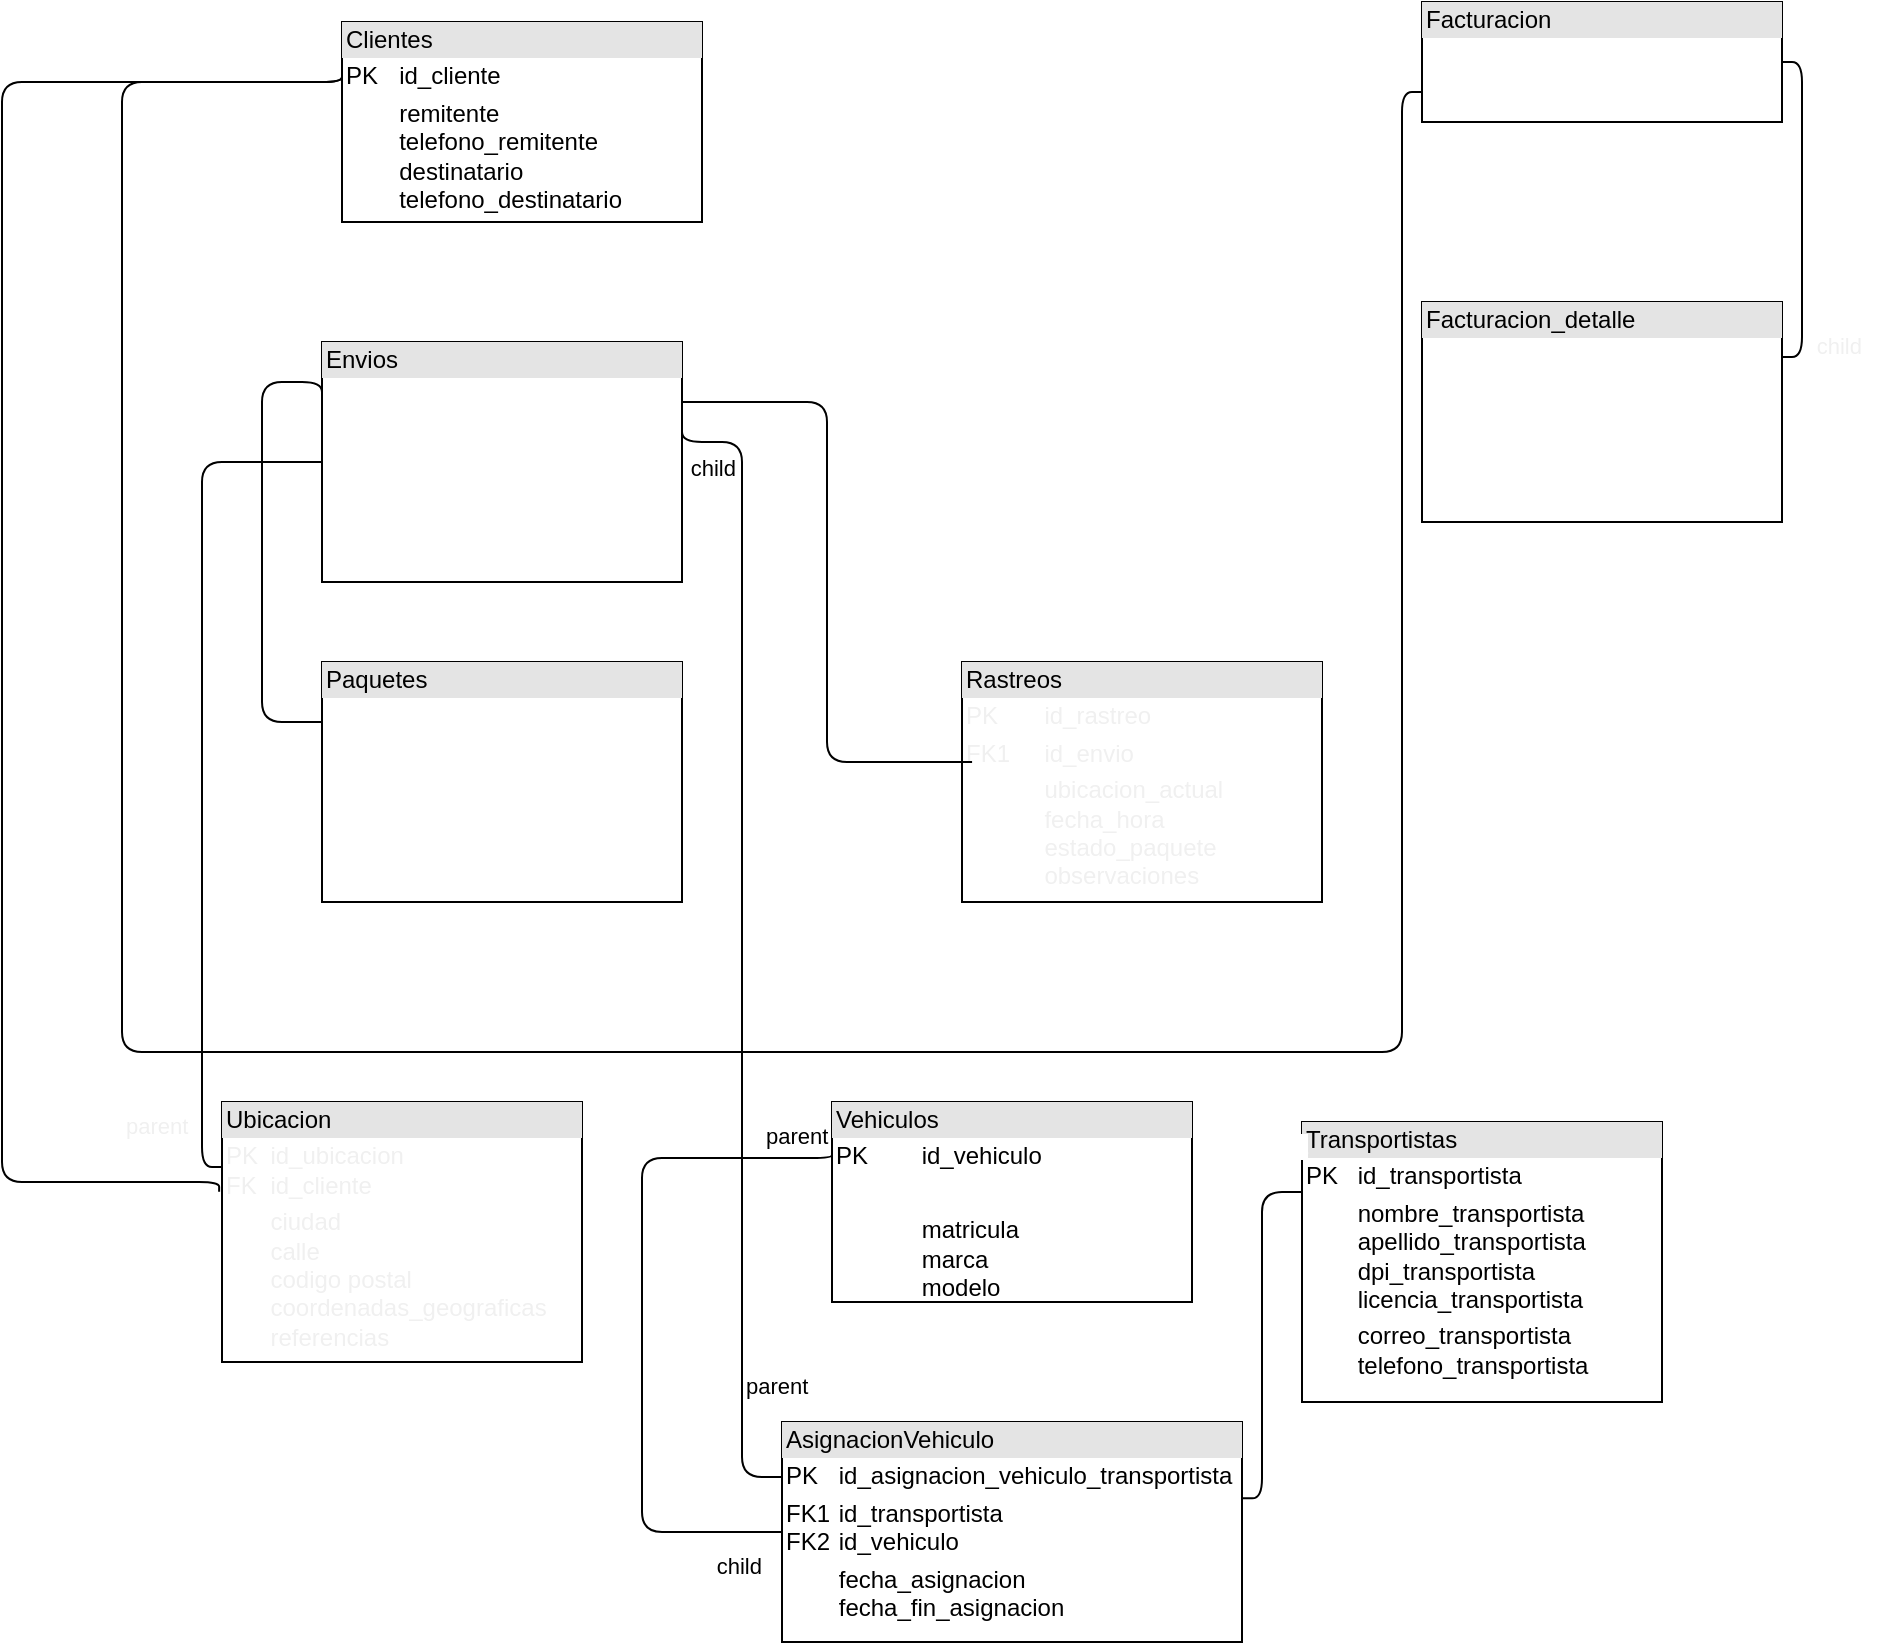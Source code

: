 <mxfile>
    <diagram id="nU3Hn3_t5DXiQGIVdaak" name="Page-1">
        <mxGraphModel dx="599" dy="270" grid="1" gridSize="10" guides="1" tooltips="1" connect="1" arrows="1" fold="1" page="1" pageScale="1" pageWidth="1100" pageHeight="1700" math="0" shadow="0">
            <root>
                <mxCell id="0"/>
                <mxCell id="1" parent="0"/>
                <mxCell id="3" value="&lt;div style=&quot;box-sizing:border-box;width:100%;background:#e4e4e4;padding:2px;&quot;&gt;&lt;font color=&quot;#000000&quot;&gt;Clientes&lt;/font&gt;&lt;/div&gt;&lt;table style=&quot;width:100%;font-size:1em;&quot; cellpadding=&quot;2&quot; cellspacing=&quot;0&quot;&gt;&lt;tbody&gt;&lt;tr&gt;&lt;td&gt;PK&lt;/td&gt;&lt;td&gt;id_cliente&lt;/td&gt;&lt;/tr&gt;&lt;tr&gt;&lt;td&gt;&lt;br&gt;&lt;/td&gt;&lt;td&gt;remitente&lt;br&gt;telefono_remitente&lt;br&gt;destinatario&lt;br&gt;telefono_destinatario&lt;br&gt;&lt;br&gt;&lt;br&gt;&lt;/td&gt;&lt;/tr&gt;&lt;tr&gt;&lt;td&gt;&lt;/td&gt;&lt;td&gt;&lt;br&gt;&lt;br&gt;&lt;/td&gt;&lt;/tr&gt;&lt;/tbody&gt;&lt;/table&gt;" style="verticalAlign=top;align=left;overflow=fill;html=1;" parent="1" vertex="1">
                    <mxGeometry x="170" y="70" width="180" height="100" as="geometry"/>
                </mxCell>
                <mxCell id="4" value="&lt;div style=&quot;box-sizing:border-box;width:100%;background:#e4e4e4;padding:2px;&quot;&gt;Envios&lt;/div&gt;&lt;table style=&quot;width:100%;font-size:1em;&quot; cellpadding=&quot;2&quot; cellspacing=&quot;0&quot;&gt;&lt;tbody&gt;&lt;tr&gt;&lt;td&gt;&lt;font color=&quot;#ffffff&quot;&gt;PK&lt;/font&gt;&lt;/td&gt;&lt;td&gt;&lt;font color=&quot;#ffffff&quot;&gt;id_envio&lt;/font&gt;&lt;/td&gt;&lt;/tr&gt;&lt;tr&gt;&lt;td&gt;&lt;font color=&quot;#ffffff&quot;&gt;FK2&lt;br&gt;FK3&lt;/font&gt;&lt;/td&gt;&lt;td&gt;&lt;font color=&quot;#ffffff&quot;&gt;id_asignacion_transportista&lt;br&gt;id_ubicacion&lt;/font&gt;&lt;/td&gt;&lt;/tr&gt;&lt;tr&gt;&lt;td&gt;&lt;/td&gt;&lt;td&gt;&lt;font color=&quot;#ffffff&quot;&gt;fecha_creacion&lt;br&gt;estado_envio&lt;br&gt;codigo_rastreo&lt;/font&gt;&lt;/td&gt;&lt;/tr&gt;&lt;/tbody&gt;&lt;/table&gt;" style="verticalAlign=top;align=left;overflow=fill;html=1;fontColor=#000000;" parent="1" vertex="1">
                    <mxGeometry x="160" y="230" width="180" height="120" as="geometry"/>
                </mxCell>
                <mxCell id="5" value="&lt;div style=&quot;box-sizing:border-box;width:100%;background:#e4e4e4;padding:2px;&quot;&gt;&lt;font color=&quot;#000000&quot;&gt;Paquetes&lt;/font&gt;&lt;/div&gt;&lt;table style=&quot;width:100%;font-size:1em;&quot; cellpadding=&quot;2&quot; cellspacing=&quot;0&quot;&gt;&lt;tbody&gt;&lt;tr&gt;&lt;td&gt;PK&lt;/td&gt;&lt;td&gt;id_paquete&lt;/td&gt;&lt;/tr&gt;&lt;tr&gt;&lt;td&gt;FK1&lt;/td&gt;&lt;td&gt;id_envio&lt;/td&gt;&lt;/tr&gt;&lt;tr&gt;&lt;td&gt;&lt;/td&gt;&lt;td&gt;descripcion_paquete&lt;br&gt;peso&lt;br&gt;dimensiones&lt;br&gt;valor_declarado&lt;/td&gt;&lt;/tr&gt;&lt;/tbody&gt;&lt;/table&gt;" style="verticalAlign=top;align=left;overflow=fill;html=1;fontColor=#FFFFFF;" parent="1" vertex="1">
                    <mxGeometry x="160" y="390" width="180" height="120" as="geometry"/>
                </mxCell>
                <mxCell id="9" value="" style="endArrow=none;html=1;edgeStyle=orthogonalEdgeStyle;fontColor=#000000;entryX=0;entryY=0.25;entryDx=0;entryDy=0;" parent="1" target="5" edge="1">
                    <mxGeometry relative="1" as="geometry">
                        <mxPoint x="160" y="260" as="sourcePoint"/>
                        <mxPoint x="140" y="490" as="targetPoint"/>
                        <Array as="points">
                            <mxPoint x="160" y="250"/>
                            <mxPoint x="130" y="250"/>
                            <mxPoint x="130" y="420"/>
                        </Array>
                    </mxGeometry>
                </mxCell>
                <mxCell id="10" value="&lt;font color=&quot;#ffffff&quot;&gt;parent&lt;/font&gt;" style="edgeLabel;resizable=0;html=1;align=left;verticalAlign=bottom;fontColor=#000000;" parent="9" connectable="0" vertex="1">
                    <mxGeometry x="-1" relative="1" as="geometry">
                        <mxPoint x="-48" y="-10" as="offset"/>
                    </mxGeometry>
                </mxCell>
                <mxCell id="11" value="&lt;font color=&quot;#ffffff&quot;&gt;child&lt;/font&gt;" style="edgeLabel;resizable=0;html=1;align=right;verticalAlign=bottom;fontColor=#000000;" parent="9" connectable="0" vertex="1">
                    <mxGeometry x="1" relative="1" as="geometry">
                        <mxPoint x="-20" y="20" as="offset"/>
                    </mxGeometry>
                </mxCell>
                <mxCell id="12" value="&lt;div style=&quot;box-sizing:border-box;width:100%;background:#e4e4e4;padding:2px;&quot;&gt;&lt;font color=&quot;#000000&quot;&gt;Transportistas&lt;/font&gt;&lt;/div&gt;&lt;table style=&quot;width:100%;font-size:1em;&quot; cellpadding=&quot;2&quot; cellspacing=&quot;0&quot;&gt;&lt;tbody&gt;&lt;tr&gt;&lt;td&gt;PK&lt;/td&gt;&lt;td&gt;id_transportista&lt;/td&gt;&lt;/tr&gt;&lt;tr&gt;&lt;td&gt;&amp;nbsp; &amp;nbsp;&amp;nbsp;&lt;/td&gt;&lt;td&gt;nombre_transportista&lt;br&gt;apellido_transportista&lt;br&gt;dpi_transportista&lt;br&gt;licencia_transportista&lt;/td&gt;&lt;/tr&gt;&lt;tr&gt;&lt;td&gt;&lt;/td&gt;&lt;td&gt;correo_transportista&lt;br&gt;telefono_transportista&lt;/td&gt;&lt;/tr&gt;&lt;/tbody&gt;&lt;/table&gt;" style="verticalAlign=top;align=left;overflow=fill;html=1;" parent="1" vertex="1">
                    <mxGeometry x="650" y="620" width="180" height="140" as="geometry"/>
                </mxCell>
                <mxCell id="16" value="&lt;div style=&quot;box-sizing:border-box;width:100%;background:#e4e4e4;padding:2px;&quot;&gt;&lt;font color=&quot;#000000&quot;&gt;Rastreos&lt;/font&gt;&lt;/div&gt;&lt;table style=&quot;width:100%;font-size:1em;&quot; cellpadding=&quot;2&quot; cellspacing=&quot;0&quot;&gt;&lt;tbody&gt;&lt;tr&gt;&lt;td&gt;PK&lt;/td&gt;&lt;td&gt;id_rastreo&lt;/td&gt;&lt;/tr&gt;&lt;tr&gt;&lt;td&gt;FK1&lt;/td&gt;&lt;td&gt;id_envio&lt;/td&gt;&lt;/tr&gt;&lt;tr&gt;&lt;td&gt;&lt;/td&gt;&lt;td&gt;ubicacion_actual&lt;br&gt;fecha_hora&lt;br&gt;estado_paquete&lt;br&gt;observaciones&lt;br&gt;&lt;br&gt;&lt;/td&gt;&lt;/tr&gt;&lt;/tbody&gt;&lt;/table&gt;" style="verticalAlign=top;align=left;overflow=fill;html=1;fontColor=#F0F0F0;" parent="1" vertex="1">
                    <mxGeometry x="480" y="390" width="180" height="120" as="geometry"/>
                </mxCell>
                <mxCell id="17" value="" style="endArrow=none;html=1;edgeStyle=elbowEdgeStyle;fontColor=#000000;exitX=1;exitY=0.25;exitDx=0;exitDy=0;entryX=0.028;entryY=0.417;entryDx=0;entryDy=0;entryPerimeter=0;horizontal=1;" parent="1" source="4" target="16" edge="1">
                    <mxGeometry relative="1" as="geometry">
                        <mxPoint x="440" y="310" as="sourcePoint"/>
                        <mxPoint x="600" y="310" as="targetPoint"/>
                    </mxGeometry>
                </mxCell>
                <mxCell id="18" value="&lt;font color=&quot;#ffffff&quot;&gt;parent&lt;/font&gt;" style="edgeLabel;resizable=0;html=1;align=left;verticalAlign=bottom;fontColor=#000000;" parent="17" connectable="0" vertex="1">
                    <mxGeometry x="-1" relative="1" as="geometry">
                        <mxPoint x="10" y="-5" as="offset"/>
                    </mxGeometry>
                </mxCell>
                <mxCell id="19" value="&lt;font color=&quot;#ffffff&quot;&gt;child&lt;/font&gt;" style="edgeLabel;resizable=0;html=1;align=right;verticalAlign=bottom;fontColor=#000000;" parent="17" connectable="0" vertex="1">
                    <mxGeometry x="1" relative="1" as="geometry">
                        <mxPoint x="-25" as="offset"/>
                    </mxGeometry>
                </mxCell>
                <mxCell id="20" value="&lt;div style=&quot;box-sizing:border-box;width:100%;background:#e4e4e4;padding:2px;&quot;&gt;&lt;font color=&quot;#000000&quot;&gt;Facturacion&lt;/font&gt;&lt;/div&gt;&lt;table style=&quot;width:100%;font-size:1em;&quot; cellpadding=&quot;2&quot; cellspacing=&quot;0&quot;&gt;&lt;tbody&gt;&lt;tr&gt;&lt;td&gt;PK&lt;/td&gt;&lt;td&gt;id_factura&lt;/td&gt;&lt;/tr&gt;&lt;tr&gt;&lt;td&gt;FK1&lt;/td&gt;&lt;td&gt;id_cliente&lt;/td&gt;&lt;/tr&gt;&lt;tr&gt;&lt;td&gt;&lt;/td&gt;&lt;td&gt;&lt;br&gt;&lt;/td&gt;&lt;/tr&gt;&lt;/tbody&gt;&lt;/table&gt;" style="verticalAlign=top;align=left;overflow=fill;html=1;fontColor=#FFFFFF;" parent="1" vertex="1">
                    <mxGeometry x="710" y="60" width="180" height="60" as="geometry"/>
                </mxCell>
                <mxCell id="24" value="" style="endArrow=none;html=1;edgeStyle=orthogonalEdgeStyle;fontColor=#000000;entryX=0;entryY=0.75;entryDx=0;entryDy=0;exitX=0;exitY=0.25;exitDx=0;exitDy=0;" parent="1" source="3" target="20" edge="1">
                    <mxGeometry relative="1" as="geometry">
                        <mxPoint x="-10" y="480" as="sourcePoint"/>
                        <mxPoint x="150" y="480" as="targetPoint"/>
                        <Array as="points">
                            <mxPoint x="60" y="100"/>
                            <mxPoint x="60" y="585"/>
                            <mxPoint x="700" y="585"/>
                            <mxPoint x="700" y="105"/>
                        </Array>
                    </mxGeometry>
                </mxCell>
                <mxCell id="25" value="&lt;font color=&quot;#ffffff&quot;&gt;parent&lt;/font&gt;" style="edgeLabel;resizable=0;html=1;align=left;verticalAlign=bottom;fontColor=#000000;" parent="24" connectable="0" vertex="1">
                    <mxGeometry x="-1" relative="1" as="geometry">
                        <mxPoint x="-50" y="28" as="offset"/>
                    </mxGeometry>
                </mxCell>
                <mxCell id="26" value="&lt;font color=&quot;#ffffff&quot;&gt;child&lt;/font&gt;" style="edgeLabel;resizable=0;html=1;align=right;verticalAlign=bottom;fontColor=#000000;" parent="24" connectable="0" vertex="1">
                    <mxGeometry x="1" relative="1" as="geometry">
                        <mxPoint x="-10" y="-5" as="offset"/>
                    </mxGeometry>
                </mxCell>
                <mxCell id="27" value="&lt;div style=&quot;box-sizing:border-box;width:100%;background:#e4e4e4;padding:2px;&quot;&gt;&lt;font color=&quot;#000000&quot;&gt;Facturacion_detalle&lt;/font&gt;&lt;/div&gt;&lt;table style=&quot;width:100%;font-size:1em;&quot; cellpadding=&quot;2&quot; cellspacing=&quot;0&quot;&gt;&lt;tbody&gt;&lt;tr&gt;&lt;td&gt;PK&lt;/td&gt;&lt;td&gt;id_factura_detalle&lt;/td&gt;&lt;/tr&gt;&lt;tr&gt;&lt;td&gt;FK1&lt;/td&gt;&lt;td&gt;id_factura&lt;/td&gt;&lt;/tr&gt;&lt;tr&gt;&lt;td&gt;&lt;/td&gt;&lt;td&gt;monto total&lt;br&gt;fecha_facturacion&lt;br&gt;metodo_pago&lt;/td&gt;&lt;/tr&gt;&lt;/tbody&gt;&lt;/table&gt;" style="verticalAlign=top;align=left;overflow=fill;html=1;fontColor=#FFFFFF;" parent="1" vertex="1">
                    <mxGeometry x="710" y="210" width="180" height="110" as="geometry"/>
                </mxCell>
                <mxCell id="30" value="" style="endArrow=none;html=1;edgeStyle=orthogonalEdgeStyle;fontColor=#000000;entryX=1;entryY=0.25;entryDx=0;entryDy=0;exitX=1;exitY=0.5;exitDx=0;exitDy=0;" parent="1" source="20" target="27" edge="1">
                    <mxGeometry relative="1" as="geometry">
                        <mxPoint x="350" y="670" as="sourcePoint"/>
                        <mxPoint x="510" y="670" as="targetPoint"/>
                    </mxGeometry>
                </mxCell>
                <mxCell id="31" value="&lt;font color=&quot;#ffffff&quot;&gt;parent&lt;/font&gt;" style="edgeLabel;resizable=0;html=1;align=left;verticalAlign=bottom;fontColor=#000000;" parent="30" connectable="0" vertex="1">
                    <mxGeometry x="-1" relative="1" as="geometry">
                        <mxPoint x="20" y="10" as="offset"/>
                    </mxGeometry>
                </mxCell>
                <mxCell id="32" value="&lt;font color=&quot;#f0f0f0&quot;&gt;child&lt;/font&gt;" style="edgeLabel;resizable=0;html=1;align=right;verticalAlign=bottom;fontColor=#000000;" parent="30" connectable="0" vertex="1">
                    <mxGeometry x="1" relative="1" as="geometry">
                        <mxPoint x="40" y="3" as="offset"/>
                    </mxGeometry>
                </mxCell>
                <mxCell id="33" value="&lt;div style=&quot;box-sizing:border-box;width:100%;background:#e4e4e4;padding:2px;&quot;&gt;&lt;font color=&quot;#000000&quot;&gt;Ubicacion&lt;/font&gt;&lt;/div&gt;&lt;table style=&quot;width:100%;font-size:1em;&quot; cellpadding=&quot;2&quot; cellspacing=&quot;0&quot;&gt;&lt;tbody&gt;&lt;tr&gt;&lt;td&gt;PK&lt;br&gt;FK&lt;/td&gt;&lt;td&gt;id_ubicacion&lt;br&gt;id_cliente&lt;br&gt;&lt;/td&gt;&lt;/tr&gt;&lt;tr&gt;&lt;td&gt;&lt;br&gt;&lt;/td&gt;&lt;td&gt;ciudad&lt;br&gt;calle&lt;br&gt;codigo postal&lt;br&gt;coordenadas_geograficas&lt;br&gt;referencias&lt;br&gt;&lt;/td&gt;&lt;/tr&gt;&lt;/tbody&gt;&lt;/table&gt;" style="verticalAlign=top;align=left;overflow=fill;html=1;fontColor=#F0F0F0;" parent="1" vertex="1">
                    <mxGeometry x="110" y="610" width="180" height="130" as="geometry"/>
                </mxCell>
                <mxCell id="35" value="" style="endArrow=none;html=1;edgeStyle=orthogonalEdgeStyle;fontColor=#000000;exitX=0;exitY=0.25;exitDx=0;exitDy=0;entryX=0;entryY=0.5;entryDx=0;entryDy=0;" parent="1" source="33" target="4" edge="1">
                    <mxGeometry relative="1" as="geometry">
                        <mxPoint x="30" y="560" as="sourcePoint"/>
                        <mxPoint x="140" y="520" as="targetPoint"/>
                    </mxGeometry>
                </mxCell>
                <mxCell id="36" value="&lt;font color=&quot;#f0f0f0&quot;&gt;parent&lt;/font&gt;" style="edgeLabel;resizable=0;html=1;align=left;verticalAlign=bottom;fontColor=#000000;" parent="35" connectable="0" vertex="1">
                    <mxGeometry x="-1" relative="1" as="geometry">
                        <mxPoint x="-50" y="-12" as="offset"/>
                    </mxGeometry>
                </mxCell>
                <mxCell id="37" value="&lt;font color=&quot;#ffffff&quot;&gt;child&lt;/font&gt;" style="edgeLabel;resizable=0;html=1;align=right;verticalAlign=bottom;fontColor=#000000;" parent="35" connectable="0" vertex="1">
                    <mxGeometry x="1" relative="1" as="geometry">
                        <mxPoint x="-70" y="30" as="offset"/>
                    </mxGeometry>
                </mxCell>
                <mxCell id="38" value="&lt;div style=&quot;box-sizing:border-box;width:100%;background:#e4e4e4;padding:2px;&quot;&gt;&lt;font color=&quot;#000000&quot;&gt;Vehiculos&lt;/font&gt;&lt;/div&gt;&lt;table style=&quot;width:100%;font-size:1em;&quot; cellpadding=&quot;2&quot; cellspacing=&quot;0&quot;&gt;&lt;tbody&gt;&lt;tr&gt;&lt;td&gt;PK&lt;/td&gt;&lt;td&gt;id_vehiculo&lt;/td&gt;&lt;/tr&gt;&lt;tr&gt;&lt;td&gt;&lt;br&gt;&lt;/td&gt;&lt;td&gt;&lt;br&gt;&lt;/td&gt;&lt;/tr&gt;&lt;tr&gt;&lt;td&gt;&lt;/td&gt;&lt;td&gt;matricula&lt;br&gt;marca&lt;br&gt;modelo&lt;br&gt;&lt;/td&gt;&lt;/tr&gt;&lt;/tbody&gt;&lt;/table&gt;" style="verticalAlign=top;align=left;overflow=fill;html=1;" parent="1" vertex="1">
                    <mxGeometry x="415" y="610" width="180" height="100" as="geometry"/>
                </mxCell>
                <mxCell id="39" value="" style="endArrow=none;html=1;edgeStyle=orthogonalEdgeStyle;fontColor=#000000;exitX=0;exitY=0.25;exitDx=0;exitDy=0;entryX=1.001;entryY=0.347;entryDx=0;entryDy=0;entryPerimeter=0;" parent="1" source="12" target="57" edge="1">
                    <mxGeometry relative="1" as="geometry">
                        <mxPoint x="450" y="790" as="sourcePoint"/>
                        <mxPoint x="610" y="780" as="targetPoint"/>
                        <Array as="points">
                            <mxPoint x="630" y="655"/>
                            <mxPoint x="630" y="808"/>
                        </Array>
                    </mxGeometry>
                </mxCell>
                <mxCell id="40" value="&lt;font color=&quot;#ffffff&quot;&gt;parent&lt;/font&gt;" style="edgeLabel;resizable=0;html=1;align=left;verticalAlign=bottom;fontColor=#000000;" parent="39" connectable="0" vertex="1">
                    <mxGeometry x="-1" relative="1" as="geometry">
                        <mxPoint x="-30" y="-15" as="offset"/>
                    </mxGeometry>
                </mxCell>
                <mxCell id="41" value="&lt;font color=&quot;#ffffff&quot;&gt;child&lt;/font&gt;" style="edgeLabel;resizable=0;html=1;align=right;verticalAlign=bottom;fontColor=#000000;" parent="39" connectable="0" vertex="1">
                    <mxGeometry x="1" relative="1" as="geometry">
                        <mxPoint x="40" y="12" as="offset"/>
                    </mxGeometry>
                </mxCell>
                <mxCell id="54" value="" style="endArrow=none;html=1;edgeStyle=orthogonalEdgeStyle;fontColor=#FFFFFF;exitX=0;exitY=0.25;exitDx=0;exitDy=0;entryX=-0.008;entryY=0.345;entryDx=0;entryDy=0;entryPerimeter=0;" parent="1" source="3" target="33" edge="1">
                    <mxGeometry relative="1" as="geometry">
                        <mxPoint x="150" y="140" as="sourcePoint"/>
                        <mxPoint x="80" y="650" as="targetPoint"/>
                        <Array as="points">
                            <mxPoint x="170" y="100"/>
                            <mxPoint y="100"/>
                            <mxPoint y="650"/>
                            <mxPoint x="109" y="650"/>
                        </Array>
                    </mxGeometry>
                </mxCell>
                <mxCell id="55" value="parent" style="edgeLabel;resizable=0;html=1;align=left;verticalAlign=bottom;fontColor=#FFFFFF;" parent="54" connectable="0" vertex="1">
                    <mxGeometry x="-1" relative="1" as="geometry">
                        <mxPoint x="-50" as="offset"/>
                    </mxGeometry>
                </mxCell>
                <mxCell id="56" value="child" style="edgeLabel;resizable=0;html=1;align=right;verticalAlign=bottom;fontColor=#FFFFFF;" parent="54" connectable="0" vertex="1">
                    <mxGeometry x="1" relative="1" as="geometry">
                        <mxPoint x="-18" y="25" as="offset"/>
                    </mxGeometry>
                </mxCell>
                <mxCell id="57" value="&lt;div style=&quot;box-sizing:border-box;width:100%;background:#e4e4e4;padding:2px;&quot;&gt;&lt;font color=&quot;#000000&quot;&gt;AsignacionVehiculo&lt;/font&gt;&lt;/div&gt;&lt;table style=&quot;width:100%;font-size:1em;&quot; cellpadding=&quot;2&quot; cellspacing=&quot;0&quot;&gt;&lt;tbody&gt;&lt;tr&gt;&lt;td&gt;PK&lt;/td&gt;&lt;td&gt;id_asignacion_vehiculo_transportista&lt;/td&gt;&lt;/tr&gt;&lt;tr&gt;&lt;td&gt;FK1&lt;br&gt;FK2&lt;br&gt;&lt;/td&gt;&lt;td&gt;id_transportista&lt;br&gt;id_vehiculo&lt;/td&gt;&lt;/tr&gt;&lt;tr&gt;&lt;td&gt;&lt;/td&gt;&lt;td&gt;fecha_asignacion&lt;br&gt;fecha_fin_asignacion&lt;/td&gt;&lt;/tr&gt;&lt;/tbody&gt;&lt;/table&gt;" style="verticalAlign=top;align=left;overflow=fill;html=1;" parent="1" vertex="1">
                    <mxGeometry x="390" y="770" width="230" height="110" as="geometry"/>
                </mxCell>
                <mxCell id="58" value="" style="endArrow=none;html=1;edgeStyle=orthogonalEdgeStyle;exitX=0;exitY=0.25;exitDx=0;exitDy=0;" edge="1" parent="1" source="57">
                    <mxGeometry relative="1" as="geometry">
                        <mxPoint x="380" y="310" as="sourcePoint"/>
                        <mxPoint x="340" y="270" as="targetPoint"/>
                        <Array as="points">
                            <mxPoint x="370" y="280"/>
                            <mxPoint x="340" y="280"/>
                        </Array>
                    </mxGeometry>
                </mxCell>
                <mxCell id="59" value="parent" style="edgeLabel;resizable=0;html=1;align=left;verticalAlign=bottom;" connectable="0" vertex="1" parent="58">
                    <mxGeometry x="-1" relative="1" as="geometry">
                        <mxPoint x="-20" y="-37" as="offset"/>
                    </mxGeometry>
                </mxCell>
                <mxCell id="60" value="child" style="edgeLabel;resizable=0;html=1;align=right;verticalAlign=bottom;" connectable="0" vertex="1" parent="58">
                    <mxGeometry x="1" relative="1" as="geometry">
                        <mxPoint x="27" y="31" as="offset"/>
                    </mxGeometry>
                </mxCell>
                <mxCell id="61" value="" style="endArrow=none;html=1;edgeStyle=orthogonalEdgeStyle;entryX=0;entryY=0.5;entryDx=0;entryDy=0;exitX=0;exitY=0.25;exitDx=0;exitDy=0;" edge="1" parent="1" source="38" target="57">
                    <mxGeometry relative="1" as="geometry">
                        <mxPoint x="170" y="820" as="sourcePoint"/>
                        <mxPoint x="330" y="820" as="targetPoint"/>
                        <Array as="points">
                            <mxPoint x="320" y="638"/>
                            <mxPoint x="320" y="825"/>
                        </Array>
                    </mxGeometry>
                </mxCell>
                <mxCell id="62" value="parent" style="edgeLabel;resizable=0;html=1;align=left;verticalAlign=bottom;" connectable="0" vertex="1" parent="61">
                    <mxGeometry x="-1" relative="1" as="geometry">
                        <mxPoint x="-35" as="offset"/>
                    </mxGeometry>
                </mxCell>
                <mxCell id="63" value="child" style="edgeLabel;resizable=0;html=1;align=right;verticalAlign=bottom;" connectable="0" vertex="1" parent="61">
                    <mxGeometry x="1" relative="1" as="geometry">
                        <mxPoint x="-10" y="25" as="offset"/>
                    </mxGeometry>
                </mxCell>
            </root>
        </mxGraphModel>
    </diagram>
</mxfile>